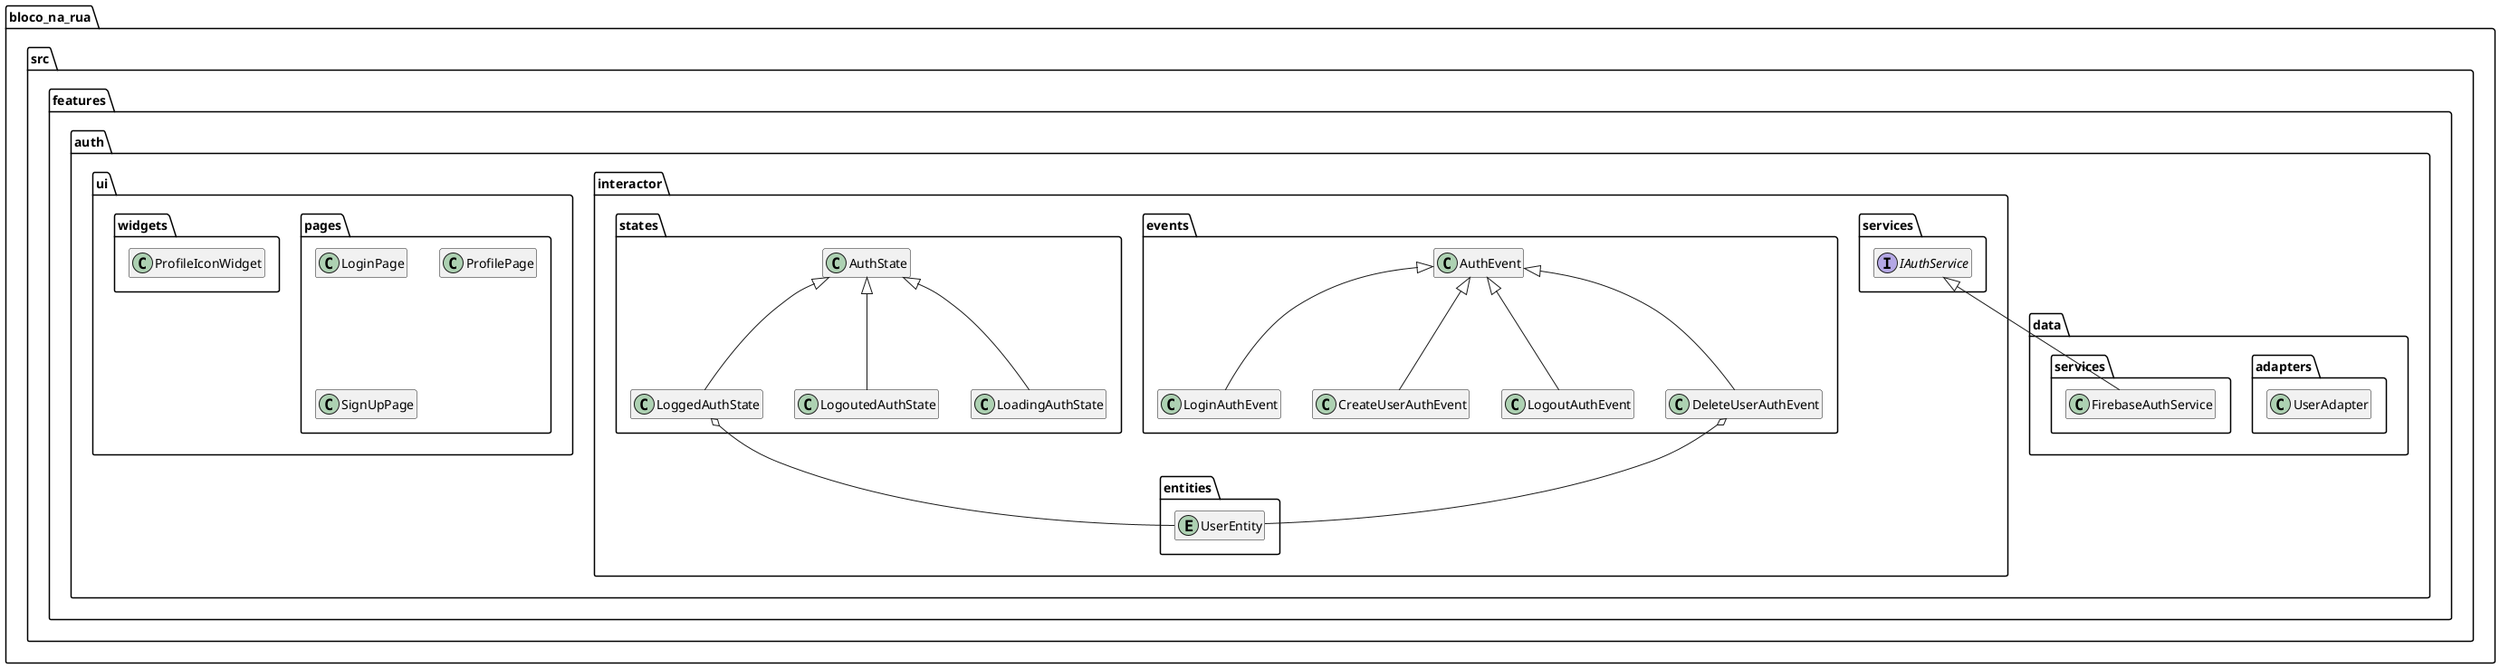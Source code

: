 @startuml auth
set namespaceSeparator ::

hide methods
hide attributes
hide classes

class "bloco_na_rua::src::features::auth::data::adapters::UserAdapter" {
  {static} +UserEntity fromFirebaseUser()
}

class "bloco_na_rua::src::features::auth::data::services::FirebaseAuthService" {
  +dynamic createUser()
  +dynamic login()
  +dynamic logout()
  +dynamic getUser()
  +dynamic deleteUser()
}

"bloco_na_rua::src::features::auth::interactor::services::IAuthService" <|-- "bloco_na_rua::src::features::auth::data::services::FirebaseAuthService"

entity "bloco_na_rua::src::features::auth::interactor::entities::UserEntity" {
  +String id
  +String name
  +String email
  +String phone
  +String profileImage
  +String token
}

class "bloco_na_rua::src::features::auth::interactor::events::AuthEvent" {
}

class "bloco_na_rua::src::features::auth::interactor::events::LoginAuthEvent" {
  +String email
  +String password
}

"bloco_na_rua::src::features::auth::interactor::events::AuthEvent" <|-- "bloco_na_rua::src::features::auth::interactor::events::LoginAuthEvent"

class "bloco_na_rua::src::features::auth::interactor::events::CreateUserAuthEvent" {
  +String email
  +String password
  +String name
  +String phone
}

"bloco_na_rua::src::features::auth::interactor::events::AuthEvent" <|-- "bloco_na_rua::src::features::auth::interactor::events::CreateUserAuthEvent"

class "bloco_na_rua::src::features::auth::interactor::events::LogoutAuthEvent" {
}

"bloco_na_rua::src::features::auth::interactor::events::AuthEvent" <|-- "bloco_na_rua::src::features::auth::interactor::events::LogoutAuthEvent"

class "bloco_na_rua::src::features::auth::interactor::events::DeleteUserAuthEvent" {
  +UserEntity user
}

"bloco_na_rua::src::features::auth::interactor::events::DeleteUserAuthEvent" o-- "bloco_na_rua::src::features::auth::interactor::entities::UserEntity"
"bloco_na_rua::src::features::auth::interactor::events::AuthEvent" <|-- "bloco_na_rua::src::features::auth::interactor::events::DeleteUserAuthEvent"

interface "bloco_na_rua::src::features::auth::interactor::services::IAuthService" {
  +dynamic login()
  +dynamic logout()
  +dynamic createUser()
  +dynamic deleteUser()
  +dynamic getUser()
}

class "bloco_na_rua::src::features::auth::interactor::states::AuthState" {
}

class "bloco_na_rua::src::features::auth::interactor::states::LoggedAuthState" {
  +UserEntity user
}

"bloco_na_rua::src::features::auth::interactor::states::LoggedAuthState" o-- "bloco_na_rua::src::features::auth::interactor::entities::UserEntity"
"bloco_na_rua::src::features::auth::interactor::states::AuthState" <|-- "bloco_na_rua::src::features::auth::interactor::states::LoggedAuthState"

class "bloco_na_rua::src::features::auth::interactor::states::LogoutedAuthState" {
}

"bloco_na_rua::src::features::auth::interactor::states::AuthState" <|-- "bloco_na_rua::src::features::auth::interactor::states::LogoutedAuthState"

class "bloco_na_rua::src::features::auth::interactor::states::LoadingAuthState" {
}

"bloco_na_rua::src::features::auth::interactor::states::AuthState" <|-- "bloco_na_rua::src::features::auth::interactor::states::LoadingAuthState"

class "bloco_na_rua::src::features::auth::ui::pages::LoginPage" {
  +State<LoginPage> createState()
}

class "bloco_na_rua::src::features::auth::ui::pages::ProfilePage" {
  +State<ProfilePage> createState()
}

class "bloco_na_rua::src::features::auth::ui::pages::SignUpPage" {
  +State<SignUpPage> createState()
}

class "bloco_na_rua::src::features::auth::ui::widgets::ProfileIconWidget" {
  +String imagePath
  +Widget build()
  +Widget buildImage()
  +Widget buildCircle()
}


@enduml